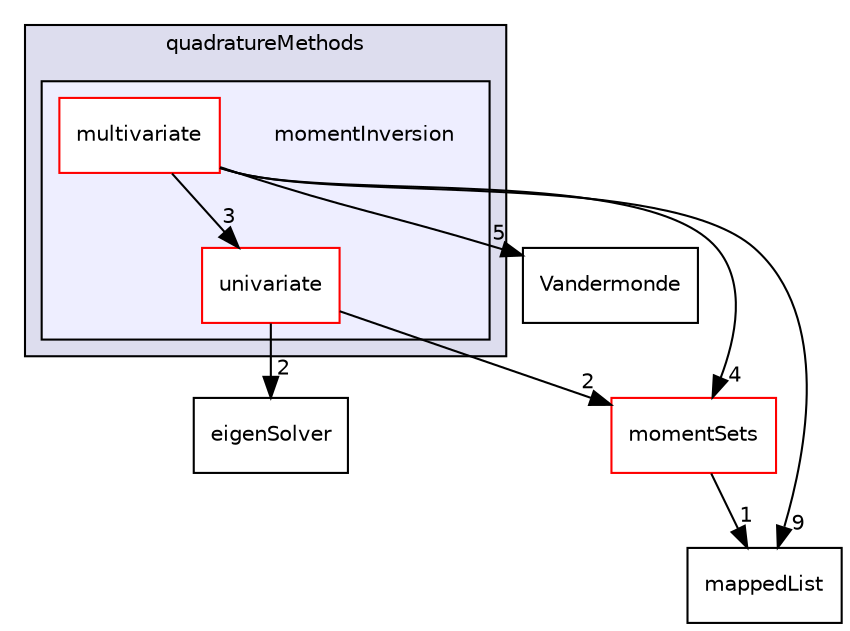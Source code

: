 digraph "momentInversion" {
  bgcolor=transparent;
  compound=true
  node [ fontsize="10", fontname="Helvetica"];
  edge [ labelfontsize="10", labelfontname="Helvetica"];
  subgraph clusterdir_259a5a6e928303d9988273e835fb5828 {
    graph [ bgcolor="#ddddee", pencolor="black", label="quadratureMethods" fontname="Helvetica", fontsize="10", URL="dir_259a5a6e928303d9988273e835fb5828.html"]
  subgraph clusterdir_0b9bb76b72c90181149adc55e92e6ea3 {
    graph [ bgcolor="#eeeeff", pencolor="black", label="" URL="dir_0b9bb76b72c90181149adc55e92e6ea3.html"];
    dir_0b9bb76b72c90181149adc55e92e6ea3 [shape=plaintext label="momentInversion"];
    dir_a727253ad871f360830950009662c355 [shape=box label="multivariate" color="red" fillcolor="white" style="filled" URL="dir_a727253ad871f360830950009662c355.html"];
    dir_224f5f7c837ec5f1a50cf8e5b44c5959 [shape=box label="univariate" color="red" fillcolor="white" style="filled" URL="dir_224f5f7c837ec5f1a50cf8e5b44c5959.html"];
  }
  }
  dir_31c4affba36cde1c26e847807faab78f [shape=box label="Vandermonde" URL="dir_31c4affba36cde1c26e847807faab78f.html"];
  dir_28a10e058b67f0d7e124cb3c5246e6cb [shape=box label="momentSets" color="red" URL="dir_28a10e058b67f0d7e124cb3c5246e6cb.html"];
  dir_987bd2a8a4b3ec7be1bd9f4b3cda3f9a [shape=box label="mappedList" URL="dir_987bd2a8a4b3ec7be1bd9f4b3cda3f9a.html"];
  dir_9c0e92409a33848bf66dccc8c0cdc400 [shape=box label="eigenSolver" URL="dir_9c0e92409a33848bf66dccc8c0cdc400.html"];
  dir_28a10e058b67f0d7e124cb3c5246e6cb->dir_987bd2a8a4b3ec7be1bd9f4b3cda3f9a [headlabel="1", labeldistance=1.5 headhref="dir_000239_000226.html"];
  dir_224f5f7c837ec5f1a50cf8e5b44c5959->dir_28a10e058b67f0d7e124cb3c5246e6cb [headlabel="2", labeldistance=1.5 headhref="dir_000049_000239.html"];
  dir_224f5f7c837ec5f1a50cf8e5b44c5959->dir_9c0e92409a33848bf66dccc8c0cdc400 [headlabel="2", labeldistance=1.5 headhref="dir_000049_000130.html"];
  dir_a727253ad871f360830950009662c355->dir_31c4affba36cde1c26e847807faab78f [headlabel="5", labeldistance=1.5 headhref="dir_000082_000376.html"];
  dir_a727253ad871f360830950009662c355->dir_28a10e058b67f0d7e124cb3c5246e6cb [headlabel="4", labeldistance=1.5 headhref="dir_000082_000239.html"];
  dir_a727253ad871f360830950009662c355->dir_987bd2a8a4b3ec7be1bd9f4b3cda3f9a [headlabel="9", labeldistance=1.5 headhref="dir_000082_000226.html"];
  dir_a727253ad871f360830950009662c355->dir_224f5f7c837ec5f1a50cf8e5b44c5959 [headlabel="3", labeldistance=1.5 headhref="dir_000082_000049.html"];
}
